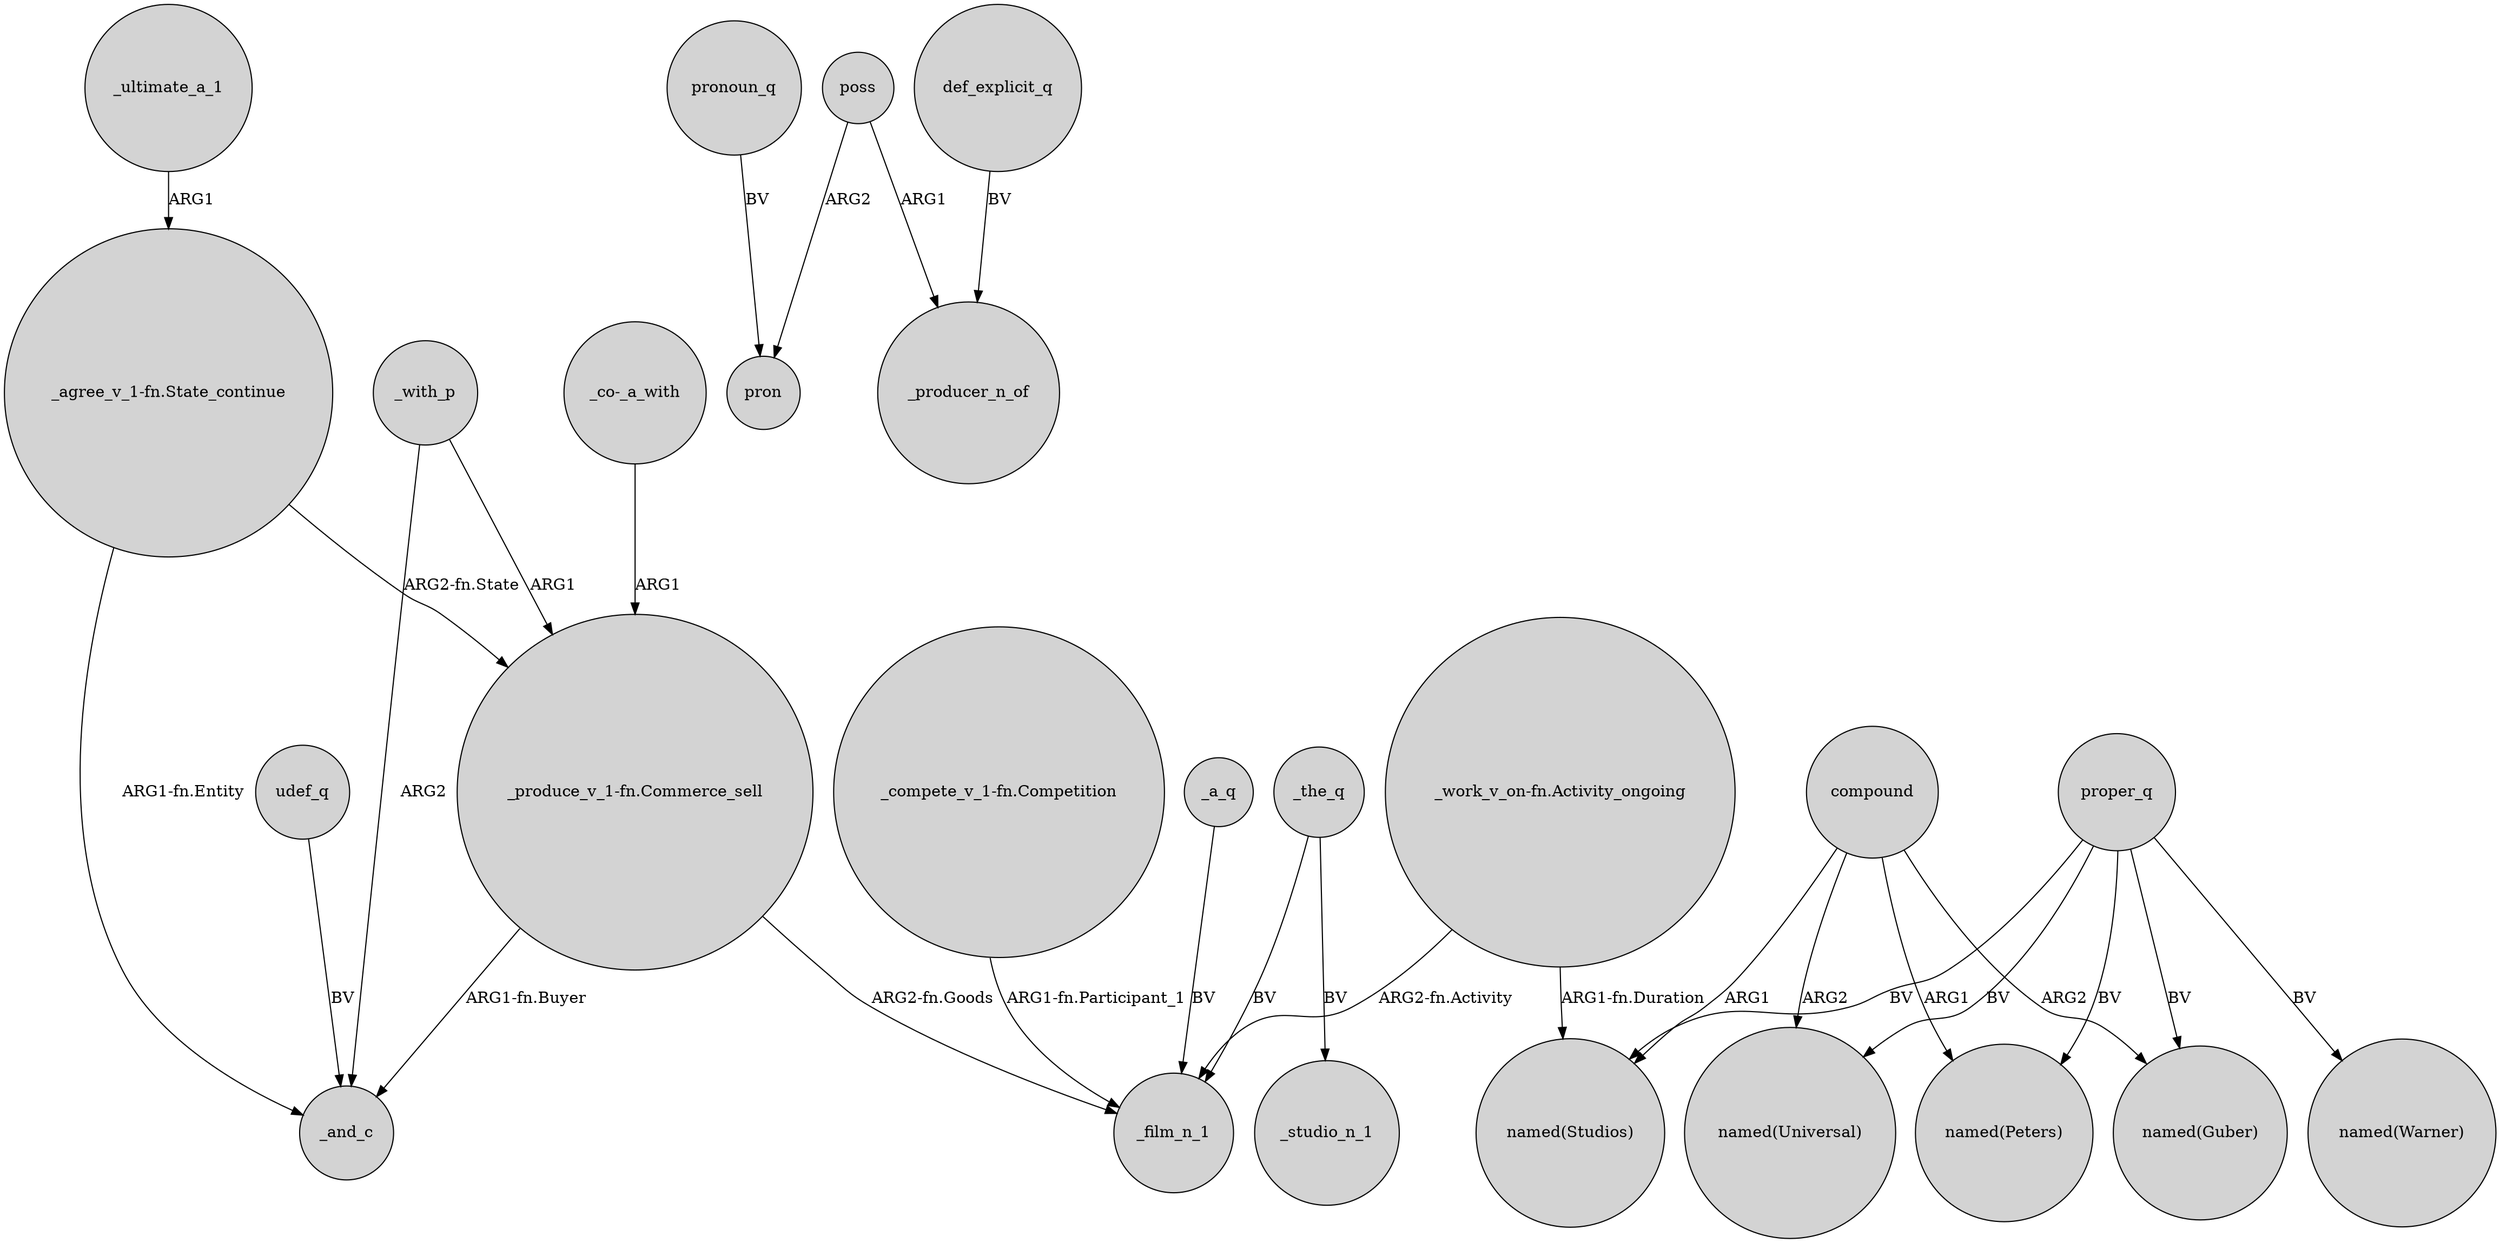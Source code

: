 digraph {
	node [shape=circle style=filled]
	"_work_v_on-fn.Activity_ongoing" -> _film_n_1 [label="ARG2-fn.Activity"]
	proper_q -> "named(Universal)" [label=BV]
	compound -> "named(Peters)" [label=ARG1]
	"_co-_a_with" -> "_produce_v_1-fn.Commerce_sell" [label=ARG1]
	proper_q -> "named(Studios)" [label=BV]
	compound -> "named(Universal)" [label=ARG2]
	_with_p -> "_produce_v_1-fn.Commerce_sell" [label=ARG1]
	"_agree_v_1-fn.State_continue" -> _and_c [label="ARG1-fn.Entity"]
	"_produce_v_1-fn.Commerce_sell" -> _and_c [label="ARG1-fn.Buyer"]
	proper_q -> "named(Peters)" [label=BV]
	compound -> "named(Guber)" [label=ARG2]
	_a_q -> _film_n_1 [label=BV]
	udef_q -> _and_c [label=BV]
	_the_q -> _film_n_1 [label=BV]
	pronoun_q -> pron [label=BV]
	"_agree_v_1-fn.State_continue" -> "_produce_v_1-fn.Commerce_sell" [label="ARG2-fn.State"]
	poss -> pron [label=ARG2]
	_with_p -> _and_c [label=ARG2]
	"_produce_v_1-fn.Commerce_sell" -> _film_n_1 [label="ARG2-fn.Goods"]
	"_compete_v_1-fn.Competition" -> _film_n_1 [label="ARG1-fn.Participant_1"]
	proper_q -> "named(Guber)" [label=BV]
	proper_q -> "named(Warner)" [label=BV]
	"_work_v_on-fn.Activity_ongoing" -> "named(Studios)" [label="ARG1-fn.Duration"]
	compound -> "named(Studios)" [label=ARG1]
	poss -> _producer_n_of [label=ARG1]
	def_explicit_q -> _producer_n_of [label=BV]
	_the_q -> _studio_n_1 [label=BV]
	_ultimate_a_1 -> "_agree_v_1-fn.State_continue" [label=ARG1]
}

